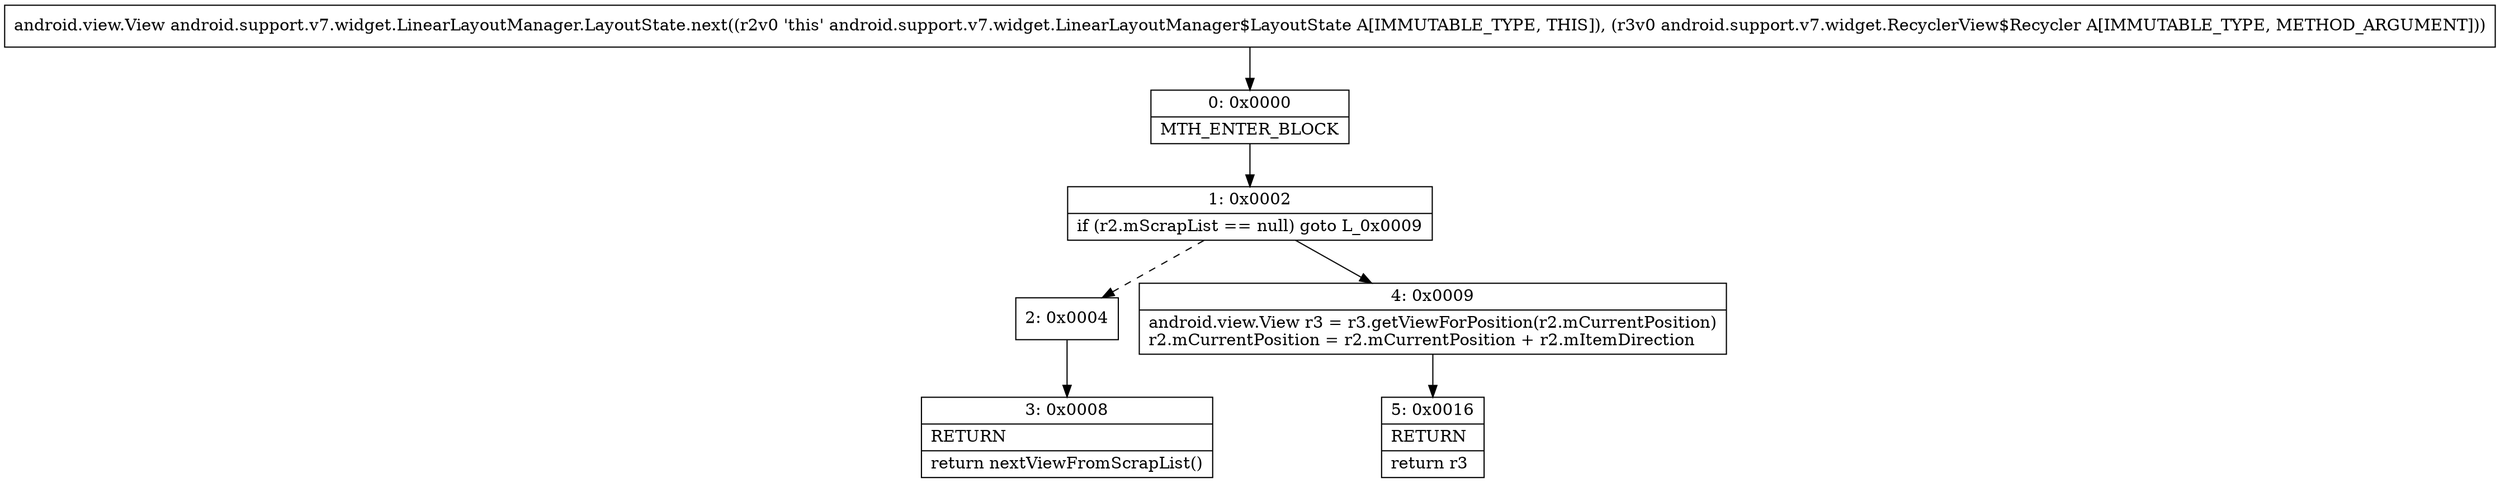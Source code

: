 digraph "CFG forandroid.support.v7.widget.LinearLayoutManager.LayoutState.next(Landroid\/support\/v7\/widget\/RecyclerView$Recycler;)Landroid\/view\/View;" {
Node_0 [shape=record,label="{0\:\ 0x0000|MTH_ENTER_BLOCK\l}"];
Node_1 [shape=record,label="{1\:\ 0x0002|if (r2.mScrapList == null) goto L_0x0009\l}"];
Node_2 [shape=record,label="{2\:\ 0x0004}"];
Node_3 [shape=record,label="{3\:\ 0x0008|RETURN\l|return nextViewFromScrapList()\l}"];
Node_4 [shape=record,label="{4\:\ 0x0009|android.view.View r3 = r3.getViewForPosition(r2.mCurrentPosition)\lr2.mCurrentPosition = r2.mCurrentPosition + r2.mItemDirection\l}"];
Node_5 [shape=record,label="{5\:\ 0x0016|RETURN\l|return r3\l}"];
MethodNode[shape=record,label="{android.view.View android.support.v7.widget.LinearLayoutManager.LayoutState.next((r2v0 'this' android.support.v7.widget.LinearLayoutManager$LayoutState A[IMMUTABLE_TYPE, THIS]), (r3v0 android.support.v7.widget.RecyclerView$Recycler A[IMMUTABLE_TYPE, METHOD_ARGUMENT])) }"];
MethodNode -> Node_0;
Node_0 -> Node_1;
Node_1 -> Node_2[style=dashed];
Node_1 -> Node_4;
Node_2 -> Node_3;
Node_4 -> Node_5;
}

